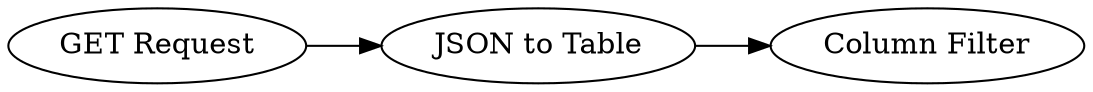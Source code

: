 digraph {
	2 -> 4
	3 -> 2
	4 [label="Column Filter"]
	3 [label="GET Request"]
	2 [label="JSON to Table"]
	rankdir=LR
}
